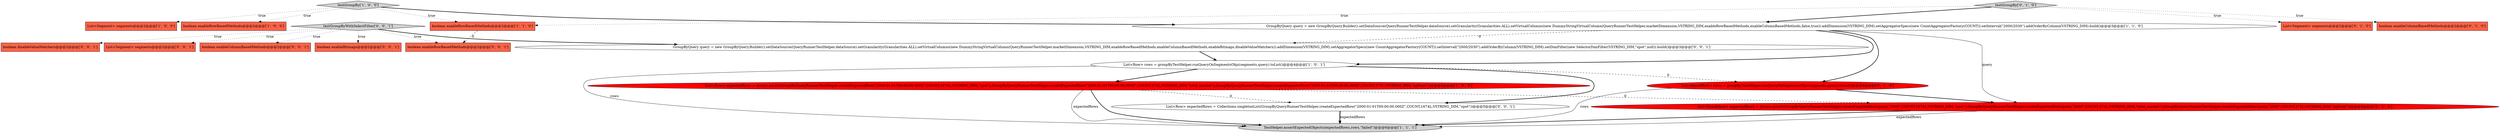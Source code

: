 digraph {
12 [style = filled, label = "List<ResultRow> expectedRows = Arrays.asList(GroupByQueryRunnerTestHelper.createExpectedRow(query,\"2000\",COUNT,1674L,VSTRING_DIM,\"spot\"),GroupByQueryRunnerTestHelper.createExpectedRow(query,\"2000\",COUNT,372L,VSTRING_DIM,\"total_market\"),GroupByQueryRunnerTestHelper.createExpectedRow(query,\"2000\",COUNT,372L,VSTRING_DIM,\"upfront\"))@@@5@@@['0', '1', '0']", fillcolor = red, shape = ellipse image = "AAA1AAABBB2BBB"];
5 [style = filled, label = "testGroupBy['1', '0', '0']", fillcolor = lightgray, shape = diamond image = "AAA0AAABBB1BBB"];
20 [style = filled, label = "boolean enableRowBasedMethods@@@2@@@['0', '0', '1']", fillcolor = tomato, shape = box image = "AAA0AAABBB3BBB"];
18 [style = filled, label = "boolean disableValueMatchers@@@2@@@['0', '0', '1']", fillcolor = tomato, shape = box image = "AAA0AAABBB3BBB"];
14 [style = filled, label = "List<Segment> segments@@@2@@@['0', '0', '1']", fillcolor = tomato, shape = box image = "AAA0AAABBB3BBB"];
17 [style = filled, label = "List<Row> expectedRows = Collections.singletonList(GroupByQueryRunnerTestHelper.createExpectedRow(\"2000-01-01T00:00:00.000Z\",COUNT,1674L,VSTRING_DIM,\"spot\"))@@@5@@@['0', '0', '1']", fillcolor = white, shape = ellipse image = "AAA0AAABBB3BBB"];
7 [style = filled, label = "List<Row> expectedRows = Arrays.asList(GroupByQueryRunnerTestHelper.createExpectedRow(\"2000-01-01T00:00:00.000Z\",COUNT,1674L,VSTRING_DIM,\"spot\"),GroupByQueryRunnerTestHelper.createExpectedRow(\"2000-01-01T00:00:00.000Z\",COUNT,372L,VSTRING_DIM,\"total_market\"),GroupByQueryRunnerTestHelper.createExpectedRow(\"2000-01-01T00:00:00.000Z\",COUNT,372L,VSTRING_DIM,\"upfront\"))@@@5@@@['1', '0', '0']", fillcolor = red, shape = ellipse image = "AAA1AAABBB1BBB"];
8 [style = filled, label = "List<Segment> segments@@@2@@@['0', '1', '0']", fillcolor = tomato, shape = box image = "AAA0AAABBB2BBB"];
9 [style = filled, label = "boolean enableColumnBasedMethods@@@2@@@['0', '1', '0']", fillcolor = tomato, shape = box image = "AAA0AAABBB2BBB"];
4 [style = filled, label = "List<Segment> segments@@@2@@@['1', '0', '0']", fillcolor = tomato, shape = box image = "AAA0AAABBB1BBB"];
0 [style = filled, label = "TestHelper.assertExpectedObjects(expectedRows,rows,\"failed\")@@@6@@@['1', '1', '1']", fillcolor = lightgray, shape = ellipse image = "AAA0AAABBB1BBB"];
10 [style = filled, label = "testGroupBy['0', '1', '0']", fillcolor = lightgray, shape = diamond image = "AAA0AAABBB2BBB"];
3 [style = filled, label = "GroupByQuery query = new GroupByQuery.Builder().setDataSource(QueryRunnerTestHelper.dataSource).setGranularity(Granularities.ALL).setVirtualColumns(new DummyStringVirtualColumn(QueryRunnerTestHelper.marketDimension,VSTRING_DIM,enableRowBasedMethods,enableColumnBasedMethods,false,true)).addDimension(VSTRING_DIM).setAggregatorSpecs(new CountAggregatorFactory(COUNT)).setInterval(\"2000/2030\").addOrderByColumn(VSTRING_DIM).build()@@@3@@@['1', '1', '0']", fillcolor = white, shape = ellipse image = "AAA0AAABBB1BBB"];
19 [style = filled, label = "testGroupByWithSelectFilter['0', '0', '1']", fillcolor = lightgray, shape = diamond image = "AAA0AAABBB3BBB"];
1 [style = filled, label = "boolean enableRowBasedMethods@@@2@@@['1', '0', '0']", fillcolor = tomato, shape = box image = "AAA0AAABBB1BBB"];
15 [style = filled, label = "boolean enableColumnBasedMethods@@@2@@@['0', '0', '1']", fillcolor = tomato, shape = box image = "AAA0AAABBB3BBB"];
13 [style = filled, label = "GroupByQuery query = new GroupByQuery.Builder().setDataSource(QueryRunnerTestHelper.dataSource).setGranularity(Granularities.ALL).setVirtualColumns(new DummyStringVirtualColumn(QueryRunnerTestHelper.marketDimension,VSTRING_DIM,enableRowBasedMethods,enableColumnBasedMethods,enableBitmaps,disableValueMatchers)).addDimension(VSTRING_DIM).setAggregatorSpecs(new CountAggregatorFactory(COUNT)).setInterval(\"2000/2030\").addOrderByColumn(VSTRING_DIM).setDimFilter(new SelectorDimFilter(VSTRING_DIM,\"spot\",null)).build()@@@3@@@['0', '0', '1']", fillcolor = white, shape = ellipse image = "AAA0AAABBB3BBB"];
11 [style = filled, label = "List<ResultRow> rows = groupByTestHelper.runQueryOnSegmentsObjs(segments,query).toList()@@@4@@@['0', '1', '0']", fillcolor = red, shape = ellipse image = "AAA1AAABBB2BBB"];
6 [style = filled, label = "boolean enableRowBasedMethods@@@2@@@['1', '1', '0']", fillcolor = tomato, shape = box image = "AAA0AAABBB1BBB"];
2 [style = filled, label = "List<Row> rows = groupByTestHelper.runQueryOnSegmentsObjs(segments,query).toList()@@@4@@@['1', '0', '1']", fillcolor = white, shape = ellipse image = "AAA0AAABBB1BBB"];
16 [style = filled, label = "boolean enableBitmaps@@@2@@@['0', '0', '1']", fillcolor = tomato, shape = box image = "AAA0AAABBB3BBB"];
2->17 [style = bold, label=""];
5->3 [style = bold, label=""];
3->12 [style = solid, label="query"];
10->8 [style = dotted, label="true"];
19->14 [style = dotted, label="true"];
2->0 [style = solid, label="rows"];
10->6 [style = dotted, label="true"];
11->0 [style = solid, label="rows"];
12->0 [style = solid, label="expectedRows"];
6->20 [style = dashed, label="0"];
7->17 [style = dashed, label="0"];
19->20 [style = dotted, label="true"];
5->1 [style = dotted, label="true"];
19->18 [style = dotted, label="true"];
3->11 [style = bold, label=""];
5->6 [style = dotted, label="true"];
10->3 [style = bold, label=""];
7->0 [style = bold, label=""];
11->12 [style = bold, label=""];
19->15 [style = dotted, label="true"];
10->9 [style = dotted, label="true"];
3->13 [style = dashed, label="0"];
12->0 [style = bold, label=""];
5->4 [style = dotted, label="true"];
7->0 [style = solid, label="expectedRows"];
17->0 [style = bold, label=""];
19->13 [style = bold, label=""];
3->2 [style = bold, label=""];
19->16 [style = dotted, label="true"];
7->12 [style = dashed, label="0"];
2->11 [style = dashed, label="0"];
2->7 [style = bold, label=""];
17->0 [style = solid, label="expectedRows"];
13->2 [style = bold, label=""];
}

